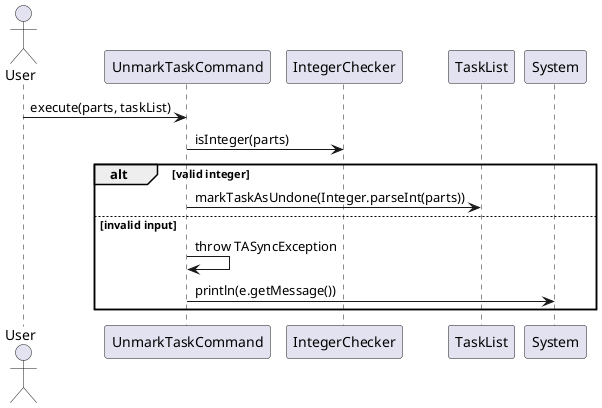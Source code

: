 @startuml
'https://plantuml.com/sequence-diagram

actor User

participant "UnmarkTaskCommand" as UnmarkCmd
participant "IntegerChecker" as Checker
participant "TaskList" as TaskList
participant "System" as Console

User -> UnmarkCmd : execute(parts, taskList)

UnmarkCmd -> Checker : isInteger(parts)
alt valid integer
    UnmarkCmd -> TaskList : markTaskAsUndone(Integer.parseInt(parts))
else invalid input
    UnmarkCmd -> UnmarkCmd : throw TASyncException
    UnmarkCmd -> Console : println(e.getMessage())
end

@enduml